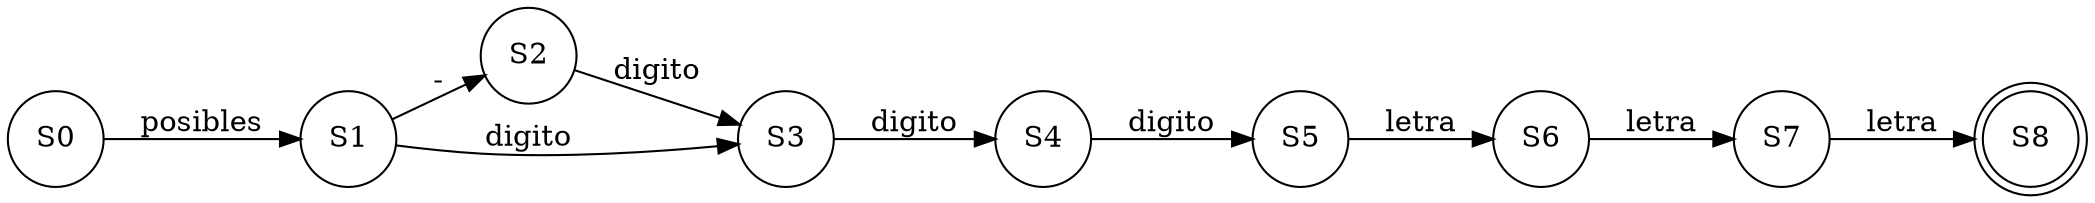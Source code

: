 digraph G{
rankdir=LR
node[shape=circle]
nodo0 [ label ="S0"];
nodo1 [ label ="S1"];
nodo2 [ label ="S2"];
nodo3 [ label ="S3"];
nodo4 [ label ="S4"];
nodo5 [ label ="S5"];
nodo6 [ label ="S6"];
nodo7 [ label ="S7"];
nodo8 [ label ="S8", shape=doublecircle ];
nodo0->nodo1 [label = "posibles"]
nodo1->nodo2 [label = "-"]
nodo1->nodo3 [label = "digito"]
nodo2->nodo3 [label = "digito"]
nodo3->nodo4 [label = "digito"]
nodo4->nodo5 [label = "digito"]
nodo5->nodo6 [label = "letra"]
nodo6->nodo7 [label = "letra"]
nodo7->nodo8 [label = "letra"]
}
